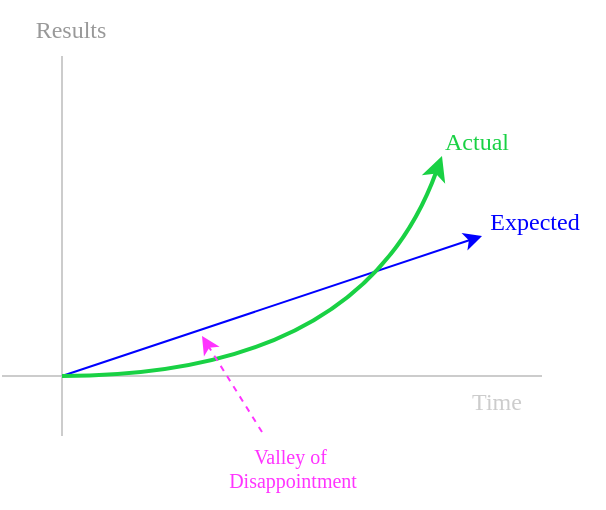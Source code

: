 <mxfile version="21.6.2" type="github">
  <diagram name="Page-1" id="OdhfeR9D5hqNWg7DuTjQ">
    <mxGraphModel dx="658" dy="339" grid="1" gridSize="10" guides="1" tooltips="1" connect="1" arrows="1" fold="1" page="1" pageScale="1" pageWidth="850" pageHeight="1100" math="0" shadow="0">
      <root>
        <mxCell id="0" />
        <mxCell id="1" parent="0" />
        <mxCell id="1lxfRt-Znmf3i08qzLqG-4" value="" style="endArrow=none;html=1;rounded=0;strokeColor=#CCCCCC;fontColor=#CCCCCC;fontFamily=Rubik;fontSource=https%3A%2F%2Ffonts.googleapis.com%2Fcss%3Ffamily%3DRubik;" edge="1" parent="1">
          <mxGeometry width="50" height="50" relative="1" as="geometry">
            <mxPoint x="160" y="510" as="sourcePoint" />
            <mxPoint x="160" y="320" as="targetPoint" />
          </mxGeometry>
        </mxCell>
        <mxCell id="1lxfRt-Znmf3i08qzLqG-5" value="" style="endArrow=none;html=1;rounded=0;strokeColor=#CCCCCC;fontColor=#CCCCCC;fontFamily=Rubik;fontSource=https%3A%2F%2Ffonts.googleapis.com%2Fcss%3Ffamily%3DRubik;" edge="1" parent="1">
          <mxGeometry width="50" height="50" relative="1" as="geometry">
            <mxPoint x="130" y="480" as="sourcePoint" />
            <mxPoint x="400" y="480" as="targetPoint" />
          </mxGeometry>
        </mxCell>
        <mxCell id="1lxfRt-Znmf3i08qzLqG-6" value="" style="endArrow=classic;html=1;rounded=0;strokeColor=#0000FF;fontColor=#CCCCCC;fontFamily=Rubik;fontSource=https%3A%2F%2Ffonts.googleapis.com%2Fcss%3Ffamily%3DRubik;" edge="1" parent="1">
          <mxGeometry width="50" height="50" relative="1" as="geometry">
            <mxPoint x="160" y="480" as="sourcePoint" />
            <mxPoint x="370" y="410" as="targetPoint" />
          </mxGeometry>
        </mxCell>
        <mxCell id="1lxfRt-Znmf3i08qzLqG-8" value="" style="endArrow=classic;html=1;curved=1;strokeColor=#19D144;fontColor=#19D144;strokeWidth=2;fontFamily=Rubik;fontSource=https%3A%2F%2Ffonts.googleapis.com%2Fcss%3Ffamily%3DRubik;" edge="1" parent="1">
          <mxGeometry width="50" height="50" relative="1" as="geometry">
            <mxPoint x="160" y="480" as="sourcePoint" />
            <mxPoint x="350" y="370" as="targetPoint" />
            <Array as="points">
              <mxPoint x="310" y="480" />
            </Array>
          </mxGeometry>
        </mxCell>
        <mxCell id="1lxfRt-Znmf3i08qzLqG-9" value="Time" style="text;html=1;align=center;verticalAlign=middle;resizable=0;points=[];autosize=1;strokeColor=none;fillColor=none;fontColor=#CCCCCC;fontFamily=Roboto Mono;fontSource=https%3A%2F%2Ffonts.googleapis.com%2Fcss%3Ffamily%3DRoboto%2BMono;" vertex="1" parent="1">
          <mxGeometry x="352" y="478" width="50" height="30" as="geometry" />
        </mxCell>
        <mxCell id="1lxfRt-Znmf3i08qzLqG-10" value="Results" style="text;html=1;align=center;verticalAlign=middle;resizable=0;points=[];autosize=1;strokeColor=none;fillColor=none;fontColor=#999999;fontFamily=Roboto Mono;fontSource=https%3A%2F%2Ffonts.googleapis.com%2Fcss%3Ffamily%3DRoboto%2BMono;" vertex="1" parent="1">
          <mxGeometry x="129" y="292" width="70" height="30" as="geometry" />
        </mxCell>
        <mxCell id="1lxfRt-Znmf3i08qzLqG-11" value="Expected" style="text;html=1;align=center;verticalAlign=middle;resizable=0;points=[];autosize=1;strokeColor=none;fillColor=none;fontFamily=Rubik;fontColor=#0000FF;fontSource=https%3A%2F%2Ffonts.googleapis.com%2Fcss%3Ffamily%3DRubik;" vertex="1" parent="1">
          <mxGeometry x="360" y="390" width="71" height="26" as="geometry" />
        </mxCell>
        <mxCell id="1lxfRt-Znmf3i08qzLqG-12" value="Actual" style="text;html=1;align=center;verticalAlign=middle;resizable=0;points=[];autosize=1;strokeColor=none;fillColor=none;fontFamily=Rubik;fontColor=#19D144;fontSource=https%3A%2F%2Ffonts.googleapis.com%2Fcss%3Ffamily%3DRubik;" vertex="1" parent="1">
          <mxGeometry x="340" y="350" width="54" height="26" as="geometry" />
        </mxCell>
        <mxCell id="1lxfRt-Znmf3i08qzLqG-39" value="" style="endArrow=classic;html=1;rounded=0;dashed=1;endFill=1;fillColor=#fff2cc;strokeColor=#FF33FF;" edge="1" parent="1">
          <mxGeometry width="50" height="50" relative="1" as="geometry">
            <mxPoint x="260" y="508" as="sourcePoint" />
            <mxPoint x="230" y="460" as="targetPoint" />
            <Array as="points" />
          </mxGeometry>
        </mxCell>
        <mxCell id="1lxfRt-Znmf3i08qzLqG-41" value="&lt;div style=&quot;font-size: 10px;&quot;&gt;Valley of&amp;nbsp;&lt;/div&gt;&lt;div style=&quot;font-size: 10px;&quot;&gt;Disappointment&lt;/div&gt;" style="text;html=1;align=center;verticalAlign=middle;resizable=0;points=[];autosize=1;strokeColor=none;fillColor=none;fontColor=#FF33FF;fontFamily=Roboto Mono;fontSize=10;fontSource=https%3A%2F%2Ffonts.googleapis.com%2Fcss%3Ffamily%3DRoboto%2BMono;" vertex="1" parent="1">
          <mxGeometry x="220" y="506" width="110" height="40" as="geometry" />
        </mxCell>
      </root>
    </mxGraphModel>
  </diagram>
</mxfile>
